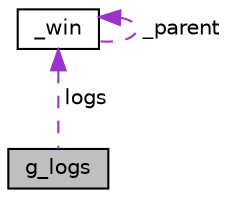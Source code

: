 digraph "g_logs"
{
  edge [fontname="Helvetica",fontsize="10",labelfontname="Helvetica",labelfontsize="10"];
  node [fontname="Helvetica",fontsize="10",shape=record];
  Node1 [label="g_logs",height=0.2,width=0.4,color="black", fillcolor="grey75", style="filled", fontcolor="black"];
  Node2 -> Node1 [dir="back",color="darkorchid3",fontsize="10",style="dashed",label=" logs" ,fontname="Helvetica"];
  Node2 [label="_win",height=0.2,width=0.4,color="black", fillcolor="white", style="filled",URL="$struct__win.html"];
  Node2 -> Node2 [dir="back",color="darkorchid3",fontsize="10",style="dashed",label=" _parent" ,fontname="Helvetica"];
}
